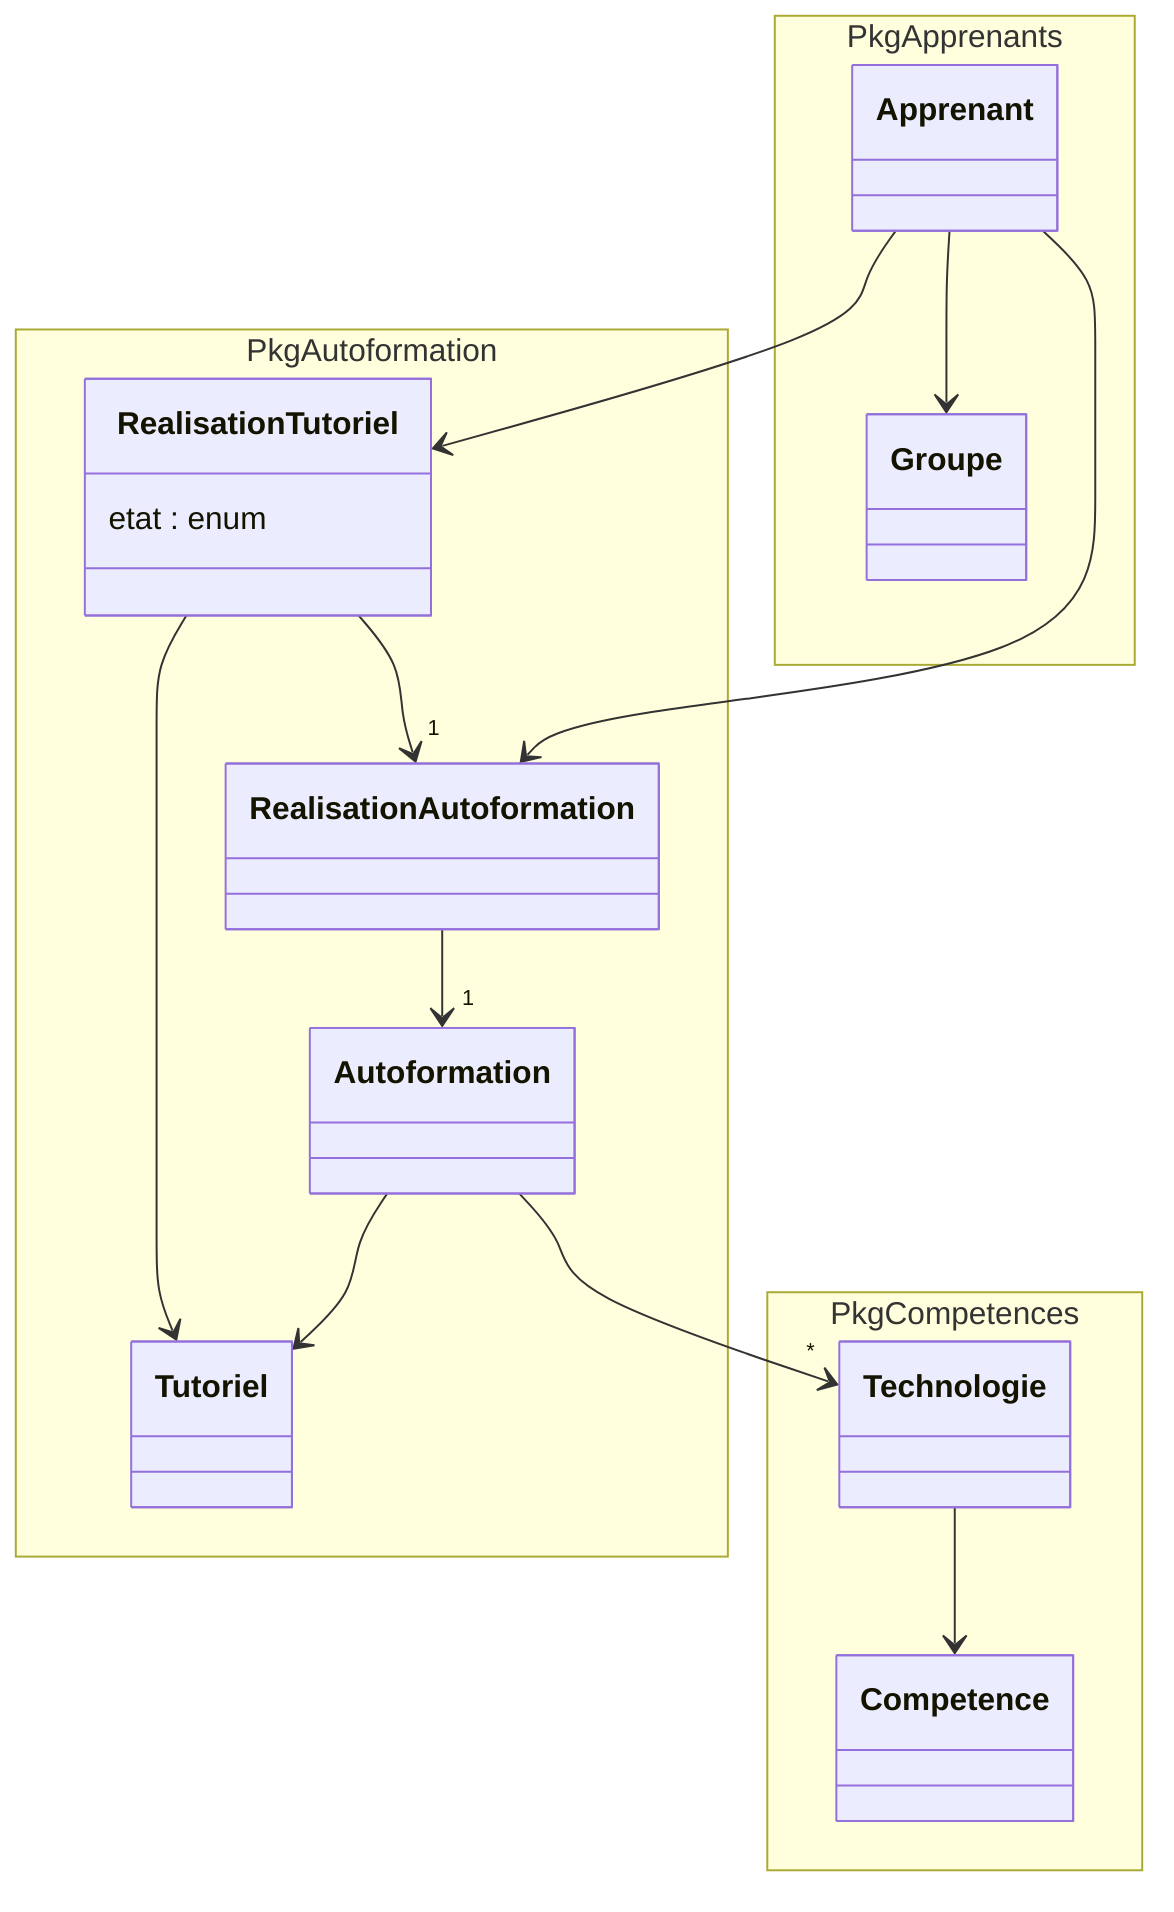 classDiagram

namespace PkgAutoformation {
 class Autoformation
 class Tutoriel
 class RealisationAutoformation
 class RealisationTutoriel
}

namespace PkgApprenants {
  class Apprenant
  class Groupe
}

namespace PkgCompetences {
  class Competence
  class Technologie
}

class Autoformation {
    
}

%% enum : Encours, ...
class RealisationTutoriel{
    etat : enum
}
Apprenant --> RealisationAutoformation
Apprenant --> RealisationTutoriel
RealisationTutoriel --> "1" RealisationAutoformation
RealisationAutoformation --> "1" Autoformation
Autoformation --> "*" Technologie
Autoformation --> Tutoriel
Technologie -->  Competence
Apprenant --> Groupe
RealisationTutoriel --> Tutoriel